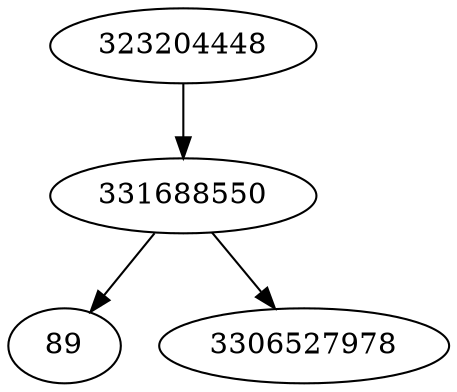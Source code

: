 strict digraph  {
323204448;
89;
3306527978;
331688550;
323204448 -> 331688550;
331688550 -> 3306527978;
331688550 -> 89;
}
